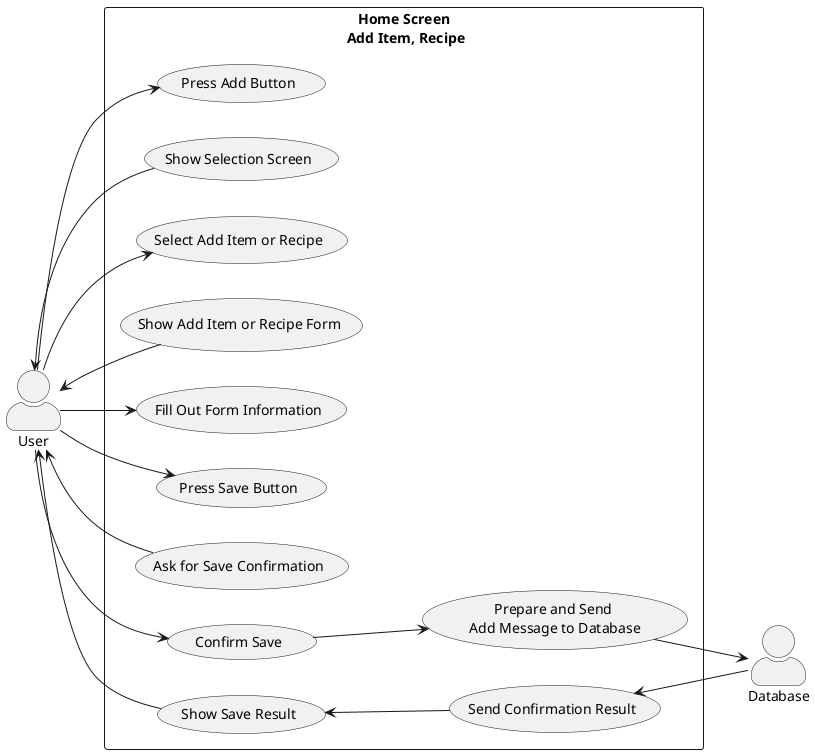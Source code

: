 @startuml AddItemRecipeUseCase
' Pantry Planner Add Item use case.'

left to right direction
skinparam actorStyle awesome
skinparam packageStyle rectangle

actor User
actor Database

rectangle "Home Screen\n Add Item, Recipe"{
    (Press Add Button) as addButton
    (Show Selection Screen) as selMenu
    (Select Add Item or Recipe) as selOption
    (Show Add Item or Recipe Form) as showForm
    (Fill Out Form Information) as addInfo
    (Press Save Button) as saveButton
    (Ask for Save Confirmation) as saveConf
    (Confirm Save) as confSave
    (Prepare and Send \nAdd Message to Database) as saveData
    (Send Confirmation Result) as sendResult
    (Show Save Result) as showResult
}

User --> addButton
User <-- selMenu
User --> selOption
User <-- showForm
User --> addInfo
User --> saveButton
User <-- saveConf
User --> confSave
confSave --> saveData
saveData --> Database
sendResult <-- Database
showResult <-- sendResult
User <-- showResult

@enduml

